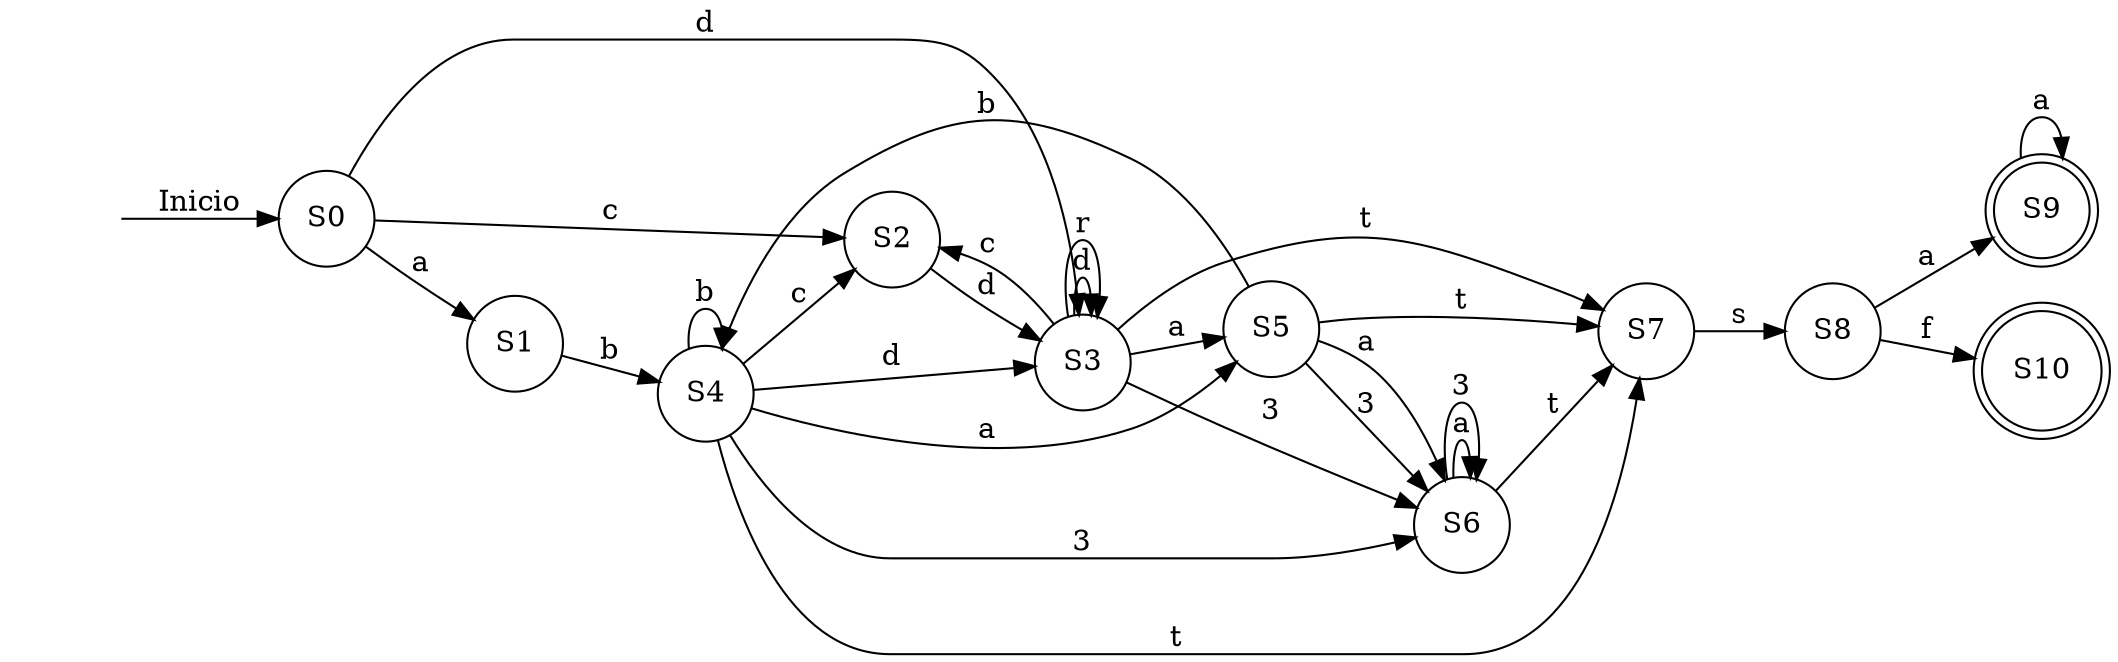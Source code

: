 digraph afd {
rankdir=LR;
"S0"[shape=circle,label="S0"]
"S1"[shape=circle,label="S1"]
"S2"[shape=circle,label="S2"]
"S3"[shape=circle,label="S3"]
"S4"[shape=circle,label="S4"]
"S5"[shape=circle,label="S5"]
"S6"[shape=circle,label="S6"]
"S7"[shape=circle,label="S7"]
"S8"[shape=circle,label="S8"]
"S9"[shape=circle,label="S9"]
"S10"[shape=circle,label="S10"]
"S9"[shape=doublecircle,label="S9"]
"S10"[shape=doublecircle,label="S10"]
"S0"->"S1"[label="a"]
"S0"->"S2"[label="c"]
"S0"->"S3"[label="d"]
"S1"->"S4"[label="b"]
"S2"->"S3"[label="d"]
"S3"->"S5"[label="a"]
"S3"->"S2"[label="c"]
"S3"->"S3"[label="d"]
"S3"->"S3"[label="r"]
"S3"->"S6"[label="3"]
"S3"->"S7"[label="t"]
"S4"->"S5"[label="a"]
"S4"->"S4"[label="b"]
"S4"->"S2"[label="c"]
"S4"->"S3"[label="d"]
"S4"->"S6"[label="3"]
"S4"->"S7"[label="t"]
"S5"->"S6"[label="a"]
"S5"->"S4"[label="b"]
"S5"->"S6"[label="3"]
"S5"->"S7"[label="t"]
"S6"->"S6"[label="a"]
"S6"->"S6"[label="3"]
"S6"->"S7"[label="t"]
"S7"->"S8"[label="s"]
"S8"->"S9"[label="a"]
"S8"->"S10"[label="f"]
"S9"->"S9"[label="a"]
vacio[shape=none, style=invisible]
vacio -> S0[label="Inicio"]
}